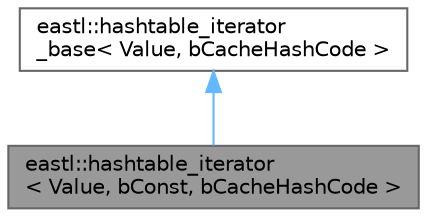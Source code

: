 digraph "eastl::hashtable_iterator&lt; Value, bConst, bCacheHashCode &gt;"
{
 // LATEX_PDF_SIZE
  bgcolor="transparent";
  edge [fontname=Helvetica,fontsize=10,labelfontname=Helvetica,labelfontsize=10];
  node [fontname=Helvetica,fontsize=10,shape=box,height=0.2,width=0.4];
  Node1 [id="Node000001",label="eastl::hashtable_iterator\l\< Value, bConst, bCacheHashCode \>",height=0.2,width=0.4,color="gray40", fillcolor="grey60", style="filled", fontcolor="black",tooltip=" "];
  Node2 -> Node1 [id="edge2_Node000001_Node000002",dir="back",color="steelblue1",style="solid",tooltip=" "];
  Node2 [id="Node000002",label="eastl::hashtable_iterator\l_base\< Value, bCacheHashCode \>",height=0.2,width=0.4,color="gray40", fillcolor="white", style="filled",URL="$structeastl_1_1hashtable__iterator__base.html",tooltip=" "];
}
